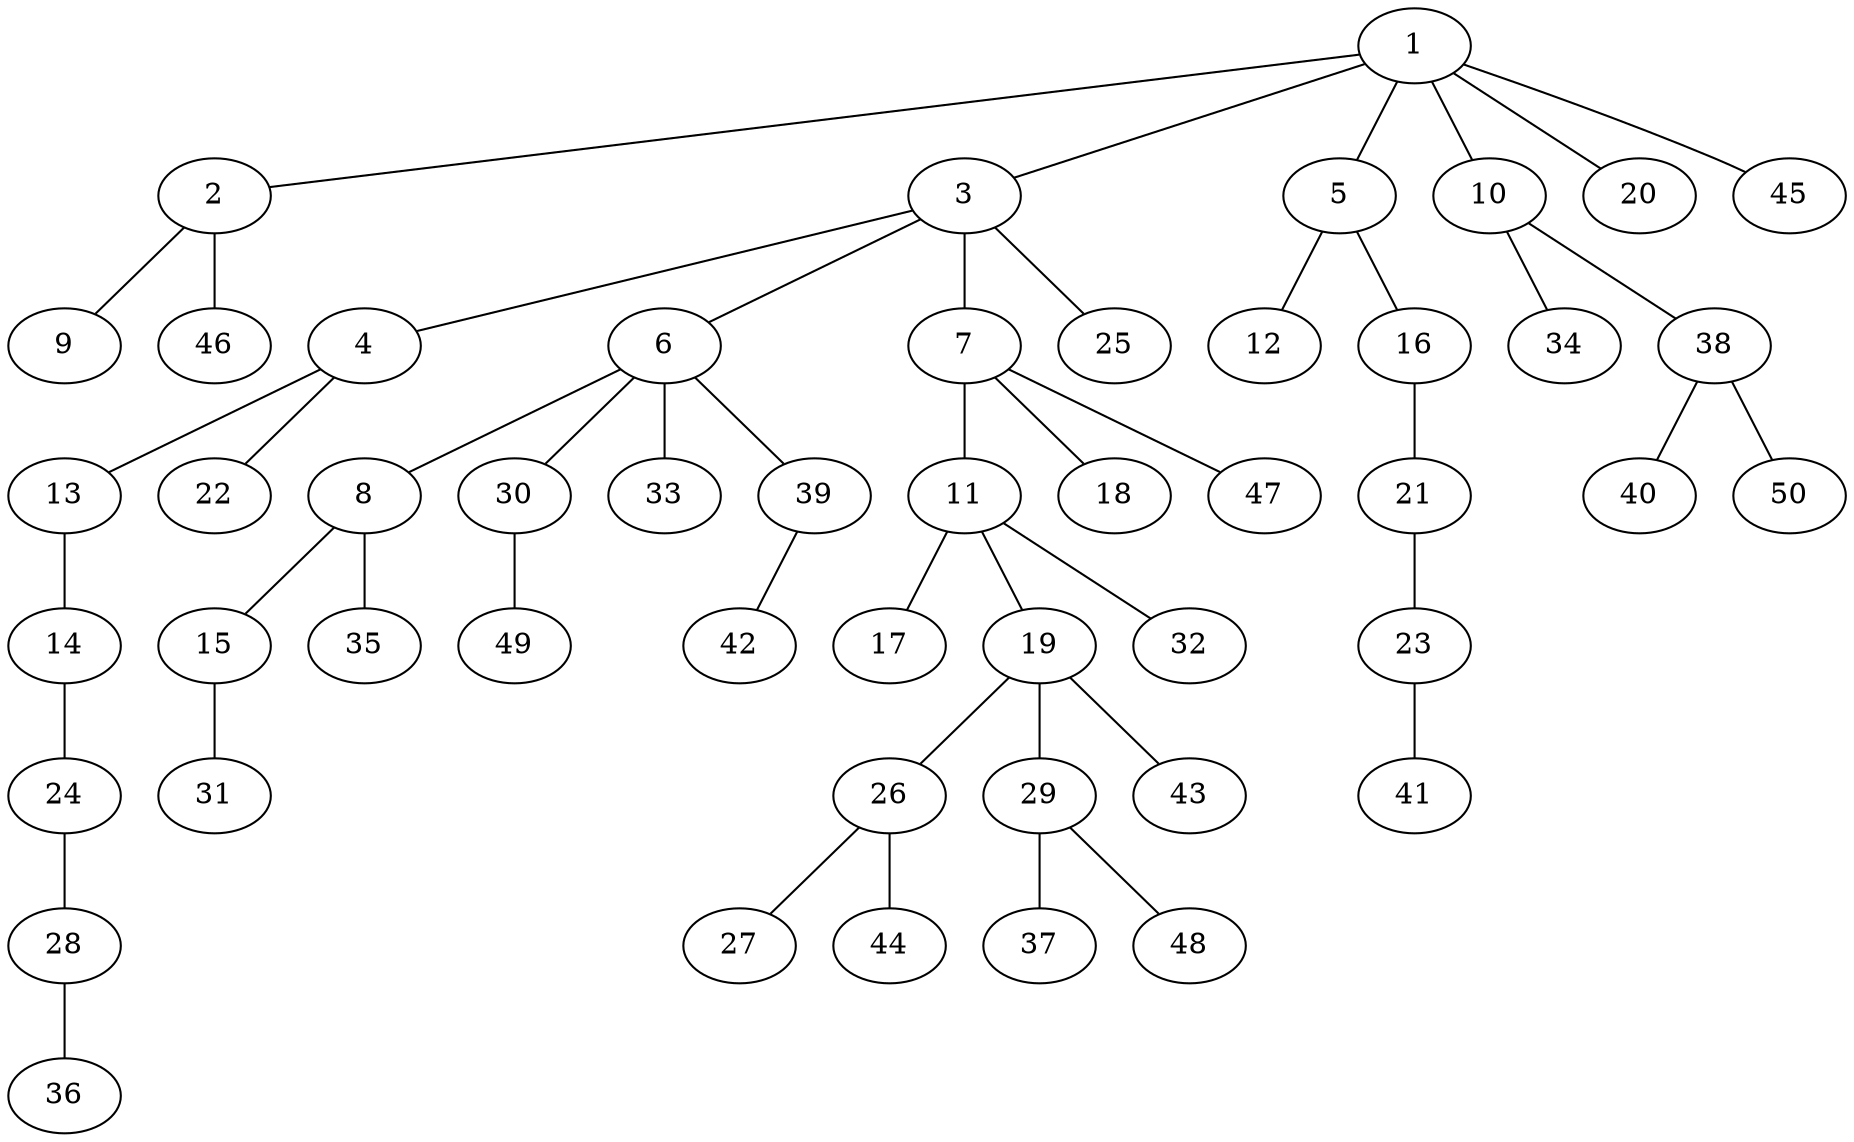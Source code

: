 graph graphname {1--2
1--3
1--5
1--10
1--20
1--45
2--9
2--46
3--4
3--6
3--7
3--25
4--13
4--22
5--12
5--16
6--8
6--30
6--33
6--39
7--11
7--18
7--47
8--15
8--35
10--34
10--38
11--17
11--19
11--32
13--14
14--24
15--31
16--21
19--26
19--29
19--43
21--23
23--41
24--28
26--27
26--44
28--36
29--37
29--48
30--49
38--40
38--50
39--42
}